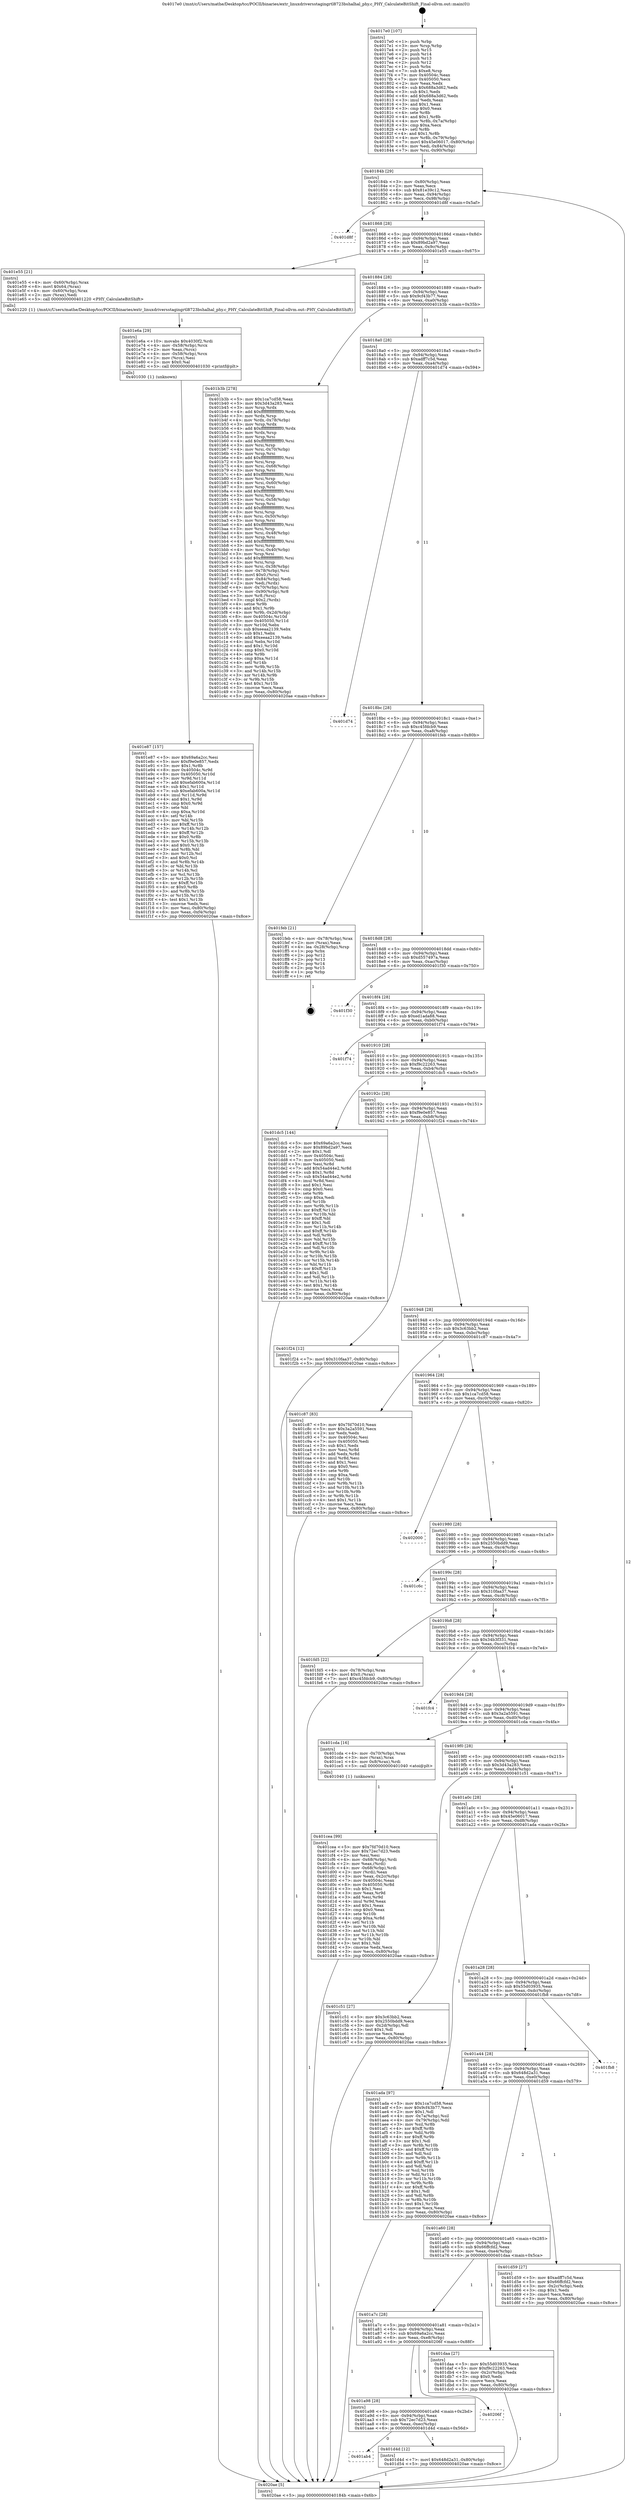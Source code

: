 digraph "0x4017e0" {
  label = "0x4017e0 (/mnt/c/Users/mathe/Desktop/tcc/POCII/binaries/extr_linuxdriversstagingrtl8723bshalhal_phy.c_PHY_CalculateBitShift_Final-ollvm.out::main(0))"
  labelloc = "t"
  node[shape=record]

  Entry [label="",width=0.3,height=0.3,shape=circle,fillcolor=black,style=filled]
  "0x40184b" [label="{
     0x40184b [29]\l
     | [instrs]\l
     &nbsp;&nbsp;0x40184b \<+3\>: mov -0x80(%rbp),%eax\l
     &nbsp;&nbsp;0x40184e \<+2\>: mov %eax,%ecx\l
     &nbsp;&nbsp;0x401850 \<+6\>: sub $0x81e39c12,%ecx\l
     &nbsp;&nbsp;0x401856 \<+6\>: mov %eax,-0x94(%rbp)\l
     &nbsp;&nbsp;0x40185c \<+6\>: mov %ecx,-0x98(%rbp)\l
     &nbsp;&nbsp;0x401862 \<+6\>: je 0000000000401d8f \<main+0x5af\>\l
  }"]
  "0x401d8f" [label="{
     0x401d8f\l
  }", style=dashed]
  "0x401868" [label="{
     0x401868 [28]\l
     | [instrs]\l
     &nbsp;&nbsp;0x401868 \<+5\>: jmp 000000000040186d \<main+0x8d\>\l
     &nbsp;&nbsp;0x40186d \<+6\>: mov -0x94(%rbp),%eax\l
     &nbsp;&nbsp;0x401873 \<+5\>: sub $0x89bd2a97,%eax\l
     &nbsp;&nbsp;0x401878 \<+6\>: mov %eax,-0x9c(%rbp)\l
     &nbsp;&nbsp;0x40187e \<+6\>: je 0000000000401e55 \<main+0x675\>\l
  }"]
  Exit [label="",width=0.3,height=0.3,shape=circle,fillcolor=black,style=filled,peripheries=2]
  "0x401e55" [label="{
     0x401e55 [21]\l
     | [instrs]\l
     &nbsp;&nbsp;0x401e55 \<+4\>: mov -0x60(%rbp),%rax\l
     &nbsp;&nbsp;0x401e59 \<+6\>: movl $0x64,(%rax)\l
     &nbsp;&nbsp;0x401e5f \<+4\>: mov -0x60(%rbp),%rax\l
     &nbsp;&nbsp;0x401e63 \<+2\>: mov (%rax),%edi\l
     &nbsp;&nbsp;0x401e65 \<+5\>: call 0000000000401220 \<PHY_CalculateBitShift\>\l
     | [calls]\l
     &nbsp;&nbsp;0x401220 \{1\} (/mnt/c/Users/mathe/Desktop/tcc/POCII/binaries/extr_linuxdriversstagingrtl8723bshalhal_phy.c_PHY_CalculateBitShift_Final-ollvm.out::PHY_CalculateBitShift)\l
  }"]
  "0x401884" [label="{
     0x401884 [28]\l
     | [instrs]\l
     &nbsp;&nbsp;0x401884 \<+5\>: jmp 0000000000401889 \<main+0xa9\>\l
     &nbsp;&nbsp;0x401889 \<+6\>: mov -0x94(%rbp),%eax\l
     &nbsp;&nbsp;0x40188f \<+5\>: sub $0x9cf43b77,%eax\l
     &nbsp;&nbsp;0x401894 \<+6\>: mov %eax,-0xa0(%rbp)\l
     &nbsp;&nbsp;0x40189a \<+6\>: je 0000000000401b3b \<main+0x35b\>\l
  }"]
  "0x401e87" [label="{
     0x401e87 [157]\l
     | [instrs]\l
     &nbsp;&nbsp;0x401e87 \<+5\>: mov $0x69a6a2cc,%esi\l
     &nbsp;&nbsp;0x401e8c \<+5\>: mov $0xf9e0e857,%edx\l
     &nbsp;&nbsp;0x401e91 \<+3\>: mov $0x1,%r8b\l
     &nbsp;&nbsp;0x401e94 \<+8\>: mov 0x40504c,%r9d\l
     &nbsp;&nbsp;0x401e9c \<+8\>: mov 0x405050,%r10d\l
     &nbsp;&nbsp;0x401ea4 \<+3\>: mov %r9d,%r11d\l
     &nbsp;&nbsp;0x401ea7 \<+7\>: add $0xefab600a,%r11d\l
     &nbsp;&nbsp;0x401eae \<+4\>: sub $0x1,%r11d\l
     &nbsp;&nbsp;0x401eb2 \<+7\>: sub $0xefab600a,%r11d\l
     &nbsp;&nbsp;0x401eb9 \<+4\>: imul %r11d,%r9d\l
     &nbsp;&nbsp;0x401ebd \<+4\>: and $0x1,%r9d\l
     &nbsp;&nbsp;0x401ec1 \<+4\>: cmp $0x0,%r9d\l
     &nbsp;&nbsp;0x401ec5 \<+3\>: sete %bl\l
     &nbsp;&nbsp;0x401ec8 \<+4\>: cmp $0xa,%r10d\l
     &nbsp;&nbsp;0x401ecc \<+4\>: setl %r14b\l
     &nbsp;&nbsp;0x401ed0 \<+3\>: mov %bl,%r15b\l
     &nbsp;&nbsp;0x401ed3 \<+4\>: xor $0xff,%r15b\l
     &nbsp;&nbsp;0x401ed7 \<+3\>: mov %r14b,%r12b\l
     &nbsp;&nbsp;0x401eda \<+4\>: xor $0xff,%r12b\l
     &nbsp;&nbsp;0x401ede \<+4\>: xor $0x0,%r8b\l
     &nbsp;&nbsp;0x401ee2 \<+3\>: mov %r15b,%r13b\l
     &nbsp;&nbsp;0x401ee5 \<+4\>: and $0x0,%r13b\l
     &nbsp;&nbsp;0x401ee9 \<+3\>: and %r8b,%bl\l
     &nbsp;&nbsp;0x401eec \<+3\>: mov %r12b,%cl\l
     &nbsp;&nbsp;0x401eef \<+3\>: and $0x0,%cl\l
     &nbsp;&nbsp;0x401ef2 \<+3\>: and %r8b,%r14b\l
     &nbsp;&nbsp;0x401ef5 \<+3\>: or %bl,%r13b\l
     &nbsp;&nbsp;0x401ef8 \<+3\>: or %r14b,%cl\l
     &nbsp;&nbsp;0x401efb \<+3\>: xor %cl,%r13b\l
     &nbsp;&nbsp;0x401efe \<+3\>: or %r12b,%r15b\l
     &nbsp;&nbsp;0x401f01 \<+4\>: xor $0xff,%r15b\l
     &nbsp;&nbsp;0x401f05 \<+4\>: or $0x0,%r8b\l
     &nbsp;&nbsp;0x401f09 \<+3\>: and %r8b,%r15b\l
     &nbsp;&nbsp;0x401f0c \<+3\>: or %r15b,%r13b\l
     &nbsp;&nbsp;0x401f0f \<+4\>: test $0x1,%r13b\l
     &nbsp;&nbsp;0x401f13 \<+3\>: cmovne %edx,%esi\l
     &nbsp;&nbsp;0x401f16 \<+3\>: mov %esi,-0x80(%rbp)\l
     &nbsp;&nbsp;0x401f19 \<+6\>: mov %eax,-0xf4(%rbp)\l
     &nbsp;&nbsp;0x401f1f \<+5\>: jmp 00000000004020ae \<main+0x8ce\>\l
  }"]
  "0x401b3b" [label="{
     0x401b3b [278]\l
     | [instrs]\l
     &nbsp;&nbsp;0x401b3b \<+5\>: mov $0x1ca7cd58,%eax\l
     &nbsp;&nbsp;0x401b40 \<+5\>: mov $0x3d43a283,%ecx\l
     &nbsp;&nbsp;0x401b45 \<+3\>: mov %rsp,%rdx\l
     &nbsp;&nbsp;0x401b48 \<+4\>: add $0xfffffffffffffff0,%rdx\l
     &nbsp;&nbsp;0x401b4c \<+3\>: mov %rdx,%rsp\l
     &nbsp;&nbsp;0x401b4f \<+4\>: mov %rdx,-0x78(%rbp)\l
     &nbsp;&nbsp;0x401b53 \<+3\>: mov %rsp,%rdx\l
     &nbsp;&nbsp;0x401b56 \<+4\>: add $0xfffffffffffffff0,%rdx\l
     &nbsp;&nbsp;0x401b5a \<+3\>: mov %rdx,%rsp\l
     &nbsp;&nbsp;0x401b5d \<+3\>: mov %rsp,%rsi\l
     &nbsp;&nbsp;0x401b60 \<+4\>: add $0xfffffffffffffff0,%rsi\l
     &nbsp;&nbsp;0x401b64 \<+3\>: mov %rsi,%rsp\l
     &nbsp;&nbsp;0x401b67 \<+4\>: mov %rsi,-0x70(%rbp)\l
     &nbsp;&nbsp;0x401b6b \<+3\>: mov %rsp,%rsi\l
     &nbsp;&nbsp;0x401b6e \<+4\>: add $0xfffffffffffffff0,%rsi\l
     &nbsp;&nbsp;0x401b72 \<+3\>: mov %rsi,%rsp\l
     &nbsp;&nbsp;0x401b75 \<+4\>: mov %rsi,-0x68(%rbp)\l
     &nbsp;&nbsp;0x401b79 \<+3\>: mov %rsp,%rsi\l
     &nbsp;&nbsp;0x401b7c \<+4\>: add $0xfffffffffffffff0,%rsi\l
     &nbsp;&nbsp;0x401b80 \<+3\>: mov %rsi,%rsp\l
     &nbsp;&nbsp;0x401b83 \<+4\>: mov %rsi,-0x60(%rbp)\l
     &nbsp;&nbsp;0x401b87 \<+3\>: mov %rsp,%rsi\l
     &nbsp;&nbsp;0x401b8a \<+4\>: add $0xfffffffffffffff0,%rsi\l
     &nbsp;&nbsp;0x401b8e \<+3\>: mov %rsi,%rsp\l
     &nbsp;&nbsp;0x401b91 \<+4\>: mov %rsi,-0x58(%rbp)\l
     &nbsp;&nbsp;0x401b95 \<+3\>: mov %rsp,%rsi\l
     &nbsp;&nbsp;0x401b98 \<+4\>: add $0xfffffffffffffff0,%rsi\l
     &nbsp;&nbsp;0x401b9c \<+3\>: mov %rsi,%rsp\l
     &nbsp;&nbsp;0x401b9f \<+4\>: mov %rsi,-0x50(%rbp)\l
     &nbsp;&nbsp;0x401ba3 \<+3\>: mov %rsp,%rsi\l
     &nbsp;&nbsp;0x401ba6 \<+4\>: add $0xfffffffffffffff0,%rsi\l
     &nbsp;&nbsp;0x401baa \<+3\>: mov %rsi,%rsp\l
     &nbsp;&nbsp;0x401bad \<+4\>: mov %rsi,-0x48(%rbp)\l
     &nbsp;&nbsp;0x401bb1 \<+3\>: mov %rsp,%rsi\l
     &nbsp;&nbsp;0x401bb4 \<+4\>: add $0xfffffffffffffff0,%rsi\l
     &nbsp;&nbsp;0x401bb8 \<+3\>: mov %rsi,%rsp\l
     &nbsp;&nbsp;0x401bbb \<+4\>: mov %rsi,-0x40(%rbp)\l
     &nbsp;&nbsp;0x401bbf \<+3\>: mov %rsp,%rsi\l
     &nbsp;&nbsp;0x401bc2 \<+4\>: add $0xfffffffffffffff0,%rsi\l
     &nbsp;&nbsp;0x401bc6 \<+3\>: mov %rsi,%rsp\l
     &nbsp;&nbsp;0x401bc9 \<+4\>: mov %rsi,-0x38(%rbp)\l
     &nbsp;&nbsp;0x401bcd \<+4\>: mov -0x78(%rbp),%rsi\l
     &nbsp;&nbsp;0x401bd1 \<+6\>: movl $0x0,(%rsi)\l
     &nbsp;&nbsp;0x401bd7 \<+6\>: mov -0x84(%rbp),%edi\l
     &nbsp;&nbsp;0x401bdd \<+2\>: mov %edi,(%rdx)\l
     &nbsp;&nbsp;0x401bdf \<+4\>: mov -0x70(%rbp),%rsi\l
     &nbsp;&nbsp;0x401be3 \<+7\>: mov -0x90(%rbp),%r8\l
     &nbsp;&nbsp;0x401bea \<+3\>: mov %r8,(%rsi)\l
     &nbsp;&nbsp;0x401bed \<+3\>: cmpl $0x2,(%rdx)\l
     &nbsp;&nbsp;0x401bf0 \<+4\>: setne %r9b\l
     &nbsp;&nbsp;0x401bf4 \<+4\>: and $0x1,%r9b\l
     &nbsp;&nbsp;0x401bf8 \<+4\>: mov %r9b,-0x2d(%rbp)\l
     &nbsp;&nbsp;0x401bfc \<+8\>: mov 0x40504c,%r10d\l
     &nbsp;&nbsp;0x401c04 \<+8\>: mov 0x405050,%r11d\l
     &nbsp;&nbsp;0x401c0c \<+3\>: mov %r10d,%ebx\l
     &nbsp;&nbsp;0x401c0f \<+6\>: sub $0xeeaa2139,%ebx\l
     &nbsp;&nbsp;0x401c15 \<+3\>: sub $0x1,%ebx\l
     &nbsp;&nbsp;0x401c18 \<+6\>: add $0xeeaa2139,%ebx\l
     &nbsp;&nbsp;0x401c1e \<+4\>: imul %ebx,%r10d\l
     &nbsp;&nbsp;0x401c22 \<+4\>: and $0x1,%r10d\l
     &nbsp;&nbsp;0x401c26 \<+4\>: cmp $0x0,%r10d\l
     &nbsp;&nbsp;0x401c2a \<+4\>: sete %r9b\l
     &nbsp;&nbsp;0x401c2e \<+4\>: cmp $0xa,%r11d\l
     &nbsp;&nbsp;0x401c32 \<+4\>: setl %r14b\l
     &nbsp;&nbsp;0x401c36 \<+3\>: mov %r9b,%r15b\l
     &nbsp;&nbsp;0x401c39 \<+3\>: and %r14b,%r15b\l
     &nbsp;&nbsp;0x401c3c \<+3\>: xor %r14b,%r9b\l
     &nbsp;&nbsp;0x401c3f \<+3\>: or %r9b,%r15b\l
     &nbsp;&nbsp;0x401c42 \<+4\>: test $0x1,%r15b\l
     &nbsp;&nbsp;0x401c46 \<+3\>: cmovne %ecx,%eax\l
     &nbsp;&nbsp;0x401c49 \<+3\>: mov %eax,-0x80(%rbp)\l
     &nbsp;&nbsp;0x401c4c \<+5\>: jmp 00000000004020ae \<main+0x8ce\>\l
  }"]
  "0x4018a0" [label="{
     0x4018a0 [28]\l
     | [instrs]\l
     &nbsp;&nbsp;0x4018a0 \<+5\>: jmp 00000000004018a5 \<main+0xc5\>\l
     &nbsp;&nbsp;0x4018a5 \<+6\>: mov -0x94(%rbp),%eax\l
     &nbsp;&nbsp;0x4018ab \<+5\>: sub $0xadff7c5d,%eax\l
     &nbsp;&nbsp;0x4018b0 \<+6\>: mov %eax,-0xa4(%rbp)\l
     &nbsp;&nbsp;0x4018b6 \<+6\>: je 0000000000401d74 \<main+0x594\>\l
  }"]
  "0x401e6a" [label="{
     0x401e6a [29]\l
     | [instrs]\l
     &nbsp;&nbsp;0x401e6a \<+10\>: movabs $0x4030f2,%rdi\l
     &nbsp;&nbsp;0x401e74 \<+4\>: mov -0x58(%rbp),%rcx\l
     &nbsp;&nbsp;0x401e78 \<+2\>: mov %eax,(%rcx)\l
     &nbsp;&nbsp;0x401e7a \<+4\>: mov -0x58(%rbp),%rcx\l
     &nbsp;&nbsp;0x401e7e \<+2\>: mov (%rcx),%esi\l
     &nbsp;&nbsp;0x401e80 \<+2\>: mov $0x0,%al\l
     &nbsp;&nbsp;0x401e82 \<+5\>: call 0000000000401030 \<printf@plt\>\l
     | [calls]\l
     &nbsp;&nbsp;0x401030 \{1\} (unknown)\l
  }"]
  "0x401d74" [label="{
     0x401d74\l
  }", style=dashed]
  "0x4018bc" [label="{
     0x4018bc [28]\l
     | [instrs]\l
     &nbsp;&nbsp;0x4018bc \<+5\>: jmp 00000000004018c1 \<main+0xe1\>\l
     &nbsp;&nbsp;0x4018c1 \<+6\>: mov -0x94(%rbp),%eax\l
     &nbsp;&nbsp;0x4018c7 \<+5\>: sub $0xc45fdcb9,%eax\l
     &nbsp;&nbsp;0x4018cc \<+6\>: mov %eax,-0xa8(%rbp)\l
     &nbsp;&nbsp;0x4018d2 \<+6\>: je 0000000000401feb \<main+0x80b\>\l
  }"]
  "0x401ab4" [label="{
     0x401ab4\l
  }", style=dashed]
  "0x401feb" [label="{
     0x401feb [21]\l
     | [instrs]\l
     &nbsp;&nbsp;0x401feb \<+4\>: mov -0x78(%rbp),%rax\l
     &nbsp;&nbsp;0x401fef \<+2\>: mov (%rax),%eax\l
     &nbsp;&nbsp;0x401ff1 \<+4\>: lea -0x28(%rbp),%rsp\l
     &nbsp;&nbsp;0x401ff5 \<+1\>: pop %rbx\l
     &nbsp;&nbsp;0x401ff6 \<+2\>: pop %r12\l
     &nbsp;&nbsp;0x401ff8 \<+2\>: pop %r13\l
     &nbsp;&nbsp;0x401ffa \<+2\>: pop %r14\l
     &nbsp;&nbsp;0x401ffc \<+2\>: pop %r15\l
     &nbsp;&nbsp;0x401ffe \<+1\>: pop %rbp\l
     &nbsp;&nbsp;0x401fff \<+1\>: ret\l
  }"]
  "0x4018d8" [label="{
     0x4018d8 [28]\l
     | [instrs]\l
     &nbsp;&nbsp;0x4018d8 \<+5\>: jmp 00000000004018dd \<main+0xfd\>\l
     &nbsp;&nbsp;0x4018dd \<+6\>: mov -0x94(%rbp),%eax\l
     &nbsp;&nbsp;0x4018e3 \<+5\>: sub $0xd557497a,%eax\l
     &nbsp;&nbsp;0x4018e8 \<+6\>: mov %eax,-0xac(%rbp)\l
     &nbsp;&nbsp;0x4018ee \<+6\>: je 0000000000401f30 \<main+0x750\>\l
  }"]
  "0x401d4d" [label="{
     0x401d4d [12]\l
     | [instrs]\l
     &nbsp;&nbsp;0x401d4d \<+7\>: movl $0x648d2a31,-0x80(%rbp)\l
     &nbsp;&nbsp;0x401d54 \<+5\>: jmp 00000000004020ae \<main+0x8ce\>\l
  }"]
  "0x401f30" [label="{
     0x401f30\l
  }", style=dashed]
  "0x4018f4" [label="{
     0x4018f4 [28]\l
     | [instrs]\l
     &nbsp;&nbsp;0x4018f4 \<+5\>: jmp 00000000004018f9 \<main+0x119\>\l
     &nbsp;&nbsp;0x4018f9 \<+6\>: mov -0x94(%rbp),%eax\l
     &nbsp;&nbsp;0x4018ff \<+5\>: sub $0xed1ada88,%eax\l
     &nbsp;&nbsp;0x401904 \<+6\>: mov %eax,-0xb0(%rbp)\l
     &nbsp;&nbsp;0x40190a \<+6\>: je 0000000000401f74 \<main+0x794\>\l
  }"]
  "0x401a98" [label="{
     0x401a98 [28]\l
     | [instrs]\l
     &nbsp;&nbsp;0x401a98 \<+5\>: jmp 0000000000401a9d \<main+0x2bd\>\l
     &nbsp;&nbsp;0x401a9d \<+6\>: mov -0x94(%rbp),%eax\l
     &nbsp;&nbsp;0x401aa3 \<+5\>: sub $0x72ec7d23,%eax\l
     &nbsp;&nbsp;0x401aa8 \<+6\>: mov %eax,-0xec(%rbp)\l
     &nbsp;&nbsp;0x401aae \<+6\>: je 0000000000401d4d \<main+0x56d\>\l
  }"]
  "0x401f74" [label="{
     0x401f74\l
  }", style=dashed]
  "0x401910" [label="{
     0x401910 [28]\l
     | [instrs]\l
     &nbsp;&nbsp;0x401910 \<+5\>: jmp 0000000000401915 \<main+0x135\>\l
     &nbsp;&nbsp;0x401915 \<+6\>: mov -0x94(%rbp),%eax\l
     &nbsp;&nbsp;0x40191b \<+5\>: sub $0xf9c22263,%eax\l
     &nbsp;&nbsp;0x401920 \<+6\>: mov %eax,-0xb4(%rbp)\l
     &nbsp;&nbsp;0x401926 \<+6\>: je 0000000000401dc5 \<main+0x5e5\>\l
  }"]
  "0x40206f" [label="{
     0x40206f\l
  }", style=dashed]
  "0x401dc5" [label="{
     0x401dc5 [144]\l
     | [instrs]\l
     &nbsp;&nbsp;0x401dc5 \<+5\>: mov $0x69a6a2cc,%eax\l
     &nbsp;&nbsp;0x401dca \<+5\>: mov $0x89bd2a97,%ecx\l
     &nbsp;&nbsp;0x401dcf \<+2\>: mov $0x1,%dl\l
     &nbsp;&nbsp;0x401dd1 \<+7\>: mov 0x40504c,%esi\l
     &nbsp;&nbsp;0x401dd8 \<+7\>: mov 0x405050,%edi\l
     &nbsp;&nbsp;0x401ddf \<+3\>: mov %esi,%r8d\l
     &nbsp;&nbsp;0x401de2 \<+7\>: add $0x54ad44e2,%r8d\l
     &nbsp;&nbsp;0x401de9 \<+4\>: sub $0x1,%r8d\l
     &nbsp;&nbsp;0x401ded \<+7\>: sub $0x54ad44e2,%r8d\l
     &nbsp;&nbsp;0x401df4 \<+4\>: imul %r8d,%esi\l
     &nbsp;&nbsp;0x401df8 \<+3\>: and $0x1,%esi\l
     &nbsp;&nbsp;0x401dfb \<+3\>: cmp $0x0,%esi\l
     &nbsp;&nbsp;0x401dfe \<+4\>: sete %r9b\l
     &nbsp;&nbsp;0x401e02 \<+3\>: cmp $0xa,%edi\l
     &nbsp;&nbsp;0x401e05 \<+4\>: setl %r10b\l
     &nbsp;&nbsp;0x401e09 \<+3\>: mov %r9b,%r11b\l
     &nbsp;&nbsp;0x401e0c \<+4\>: xor $0xff,%r11b\l
     &nbsp;&nbsp;0x401e10 \<+3\>: mov %r10b,%bl\l
     &nbsp;&nbsp;0x401e13 \<+3\>: xor $0xff,%bl\l
     &nbsp;&nbsp;0x401e16 \<+3\>: xor $0x1,%dl\l
     &nbsp;&nbsp;0x401e19 \<+3\>: mov %r11b,%r14b\l
     &nbsp;&nbsp;0x401e1c \<+4\>: and $0xff,%r14b\l
     &nbsp;&nbsp;0x401e20 \<+3\>: and %dl,%r9b\l
     &nbsp;&nbsp;0x401e23 \<+3\>: mov %bl,%r15b\l
     &nbsp;&nbsp;0x401e26 \<+4\>: and $0xff,%r15b\l
     &nbsp;&nbsp;0x401e2a \<+3\>: and %dl,%r10b\l
     &nbsp;&nbsp;0x401e2d \<+3\>: or %r9b,%r14b\l
     &nbsp;&nbsp;0x401e30 \<+3\>: or %r10b,%r15b\l
     &nbsp;&nbsp;0x401e33 \<+3\>: xor %r15b,%r14b\l
     &nbsp;&nbsp;0x401e36 \<+3\>: or %bl,%r11b\l
     &nbsp;&nbsp;0x401e39 \<+4\>: xor $0xff,%r11b\l
     &nbsp;&nbsp;0x401e3d \<+3\>: or $0x1,%dl\l
     &nbsp;&nbsp;0x401e40 \<+3\>: and %dl,%r11b\l
     &nbsp;&nbsp;0x401e43 \<+3\>: or %r11b,%r14b\l
     &nbsp;&nbsp;0x401e46 \<+4\>: test $0x1,%r14b\l
     &nbsp;&nbsp;0x401e4a \<+3\>: cmovne %ecx,%eax\l
     &nbsp;&nbsp;0x401e4d \<+3\>: mov %eax,-0x80(%rbp)\l
     &nbsp;&nbsp;0x401e50 \<+5\>: jmp 00000000004020ae \<main+0x8ce\>\l
  }"]
  "0x40192c" [label="{
     0x40192c [28]\l
     | [instrs]\l
     &nbsp;&nbsp;0x40192c \<+5\>: jmp 0000000000401931 \<main+0x151\>\l
     &nbsp;&nbsp;0x401931 \<+6\>: mov -0x94(%rbp),%eax\l
     &nbsp;&nbsp;0x401937 \<+5\>: sub $0xf9e0e857,%eax\l
     &nbsp;&nbsp;0x40193c \<+6\>: mov %eax,-0xb8(%rbp)\l
     &nbsp;&nbsp;0x401942 \<+6\>: je 0000000000401f24 \<main+0x744\>\l
  }"]
  "0x401a7c" [label="{
     0x401a7c [28]\l
     | [instrs]\l
     &nbsp;&nbsp;0x401a7c \<+5\>: jmp 0000000000401a81 \<main+0x2a1\>\l
     &nbsp;&nbsp;0x401a81 \<+6\>: mov -0x94(%rbp),%eax\l
     &nbsp;&nbsp;0x401a87 \<+5\>: sub $0x69a6a2cc,%eax\l
     &nbsp;&nbsp;0x401a8c \<+6\>: mov %eax,-0xe8(%rbp)\l
     &nbsp;&nbsp;0x401a92 \<+6\>: je 000000000040206f \<main+0x88f\>\l
  }"]
  "0x401f24" [label="{
     0x401f24 [12]\l
     | [instrs]\l
     &nbsp;&nbsp;0x401f24 \<+7\>: movl $0x310faa37,-0x80(%rbp)\l
     &nbsp;&nbsp;0x401f2b \<+5\>: jmp 00000000004020ae \<main+0x8ce\>\l
  }"]
  "0x401948" [label="{
     0x401948 [28]\l
     | [instrs]\l
     &nbsp;&nbsp;0x401948 \<+5\>: jmp 000000000040194d \<main+0x16d\>\l
     &nbsp;&nbsp;0x40194d \<+6\>: mov -0x94(%rbp),%eax\l
     &nbsp;&nbsp;0x401953 \<+5\>: sub $0x3c63bb2,%eax\l
     &nbsp;&nbsp;0x401958 \<+6\>: mov %eax,-0xbc(%rbp)\l
     &nbsp;&nbsp;0x40195e \<+6\>: je 0000000000401c87 \<main+0x4a7\>\l
  }"]
  "0x401daa" [label="{
     0x401daa [27]\l
     | [instrs]\l
     &nbsp;&nbsp;0x401daa \<+5\>: mov $0x55d03935,%eax\l
     &nbsp;&nbsp;0x401daf \<+5\>: mov $0xf9c22263,%ecx\l
     &nbsp;&nbsp;0x401db4 \<+3\>: mov -0x2c(%rbp),%edx\l
     &nbsp;&nbsp;0x401db7 \<+3\>: cmp $0x0,%edx\l
     &nbsp;&nbsp;0x401dba \<+3\>: cmove %ecx,%eax\l
     &nbsp;&nbsp;0x401dbd \<+3\>: mov %eax,-0x80(%rbp)\l
     &nbsp;&nbsp;0x401dc0 \<+5\>: jmp 00000000004020ae \<main+0x8ce\>\l
  }"]
  "0x401c87" [label="{
     0x401c87 [83]\l
     | [instrs]\l
     &nbsp;&nbsp;0x401c87 \<+5\>: mov $0x7fd70d10,%eax\l
     &nbsp;&nbsp;0x401c8c \<+5\>: mov $0x3a2a5591,%ecx\l
     &nbsp;&nbsp;0x401c91 \<+2\>: xor %edx,%edx\l
     &nbsp;&nbsp;0x401c93 \<+7\>: mov 0x40504c,%esi\l
     &nbsp;&nbsp;0x401c9a \<+7\>: mov 0x405050,%edi\l
     &nbsp;&nbsp;0x401ca1 \<+3\>: sub $0x1,%edx\l
     &nbsp;&nbsp;0x401ca4 \<+3\>: mov %esi,%r8d\l
     &nbsp;&nbsp;0x401ca7 \<+3\>: add %edx,%r8d\l
     &nbsp;&nbsp;0x401caa \<+4\>: imul %r8d,%esi\l
     &nbsp;&nbsp;0x401cae \<+3\>: and $0x1,%esi\l
     &nbsp;&nbsp;0x401cb1 \<+3\>: cmp $0x0,%esi\l
     &nbsp;&nbsp;0x401cb4 \<+4\>: sete %r9b\l
     &nbsp;&nbsp;0x401cb8 \<+3\>: cmp $0xa,%edi\l
     &nbsp;&nbsp;0x401cbb \<+4\>: setl %r10b\l
     &nbsp;&nbsp;0x401cbf \<+3\>: mov %r9b,%r11b\l
     &nbsp;&nbsp;0x401cc2 \<+3\>: and %r10b,%r11b\l
     &nbsp;&nbsp;0x401cc5 \<+3\>: xor %r10b,%r9b\l
     &nbsp;&nbsp;0x401cc8 \<+3\>: or %r9b,%r11b\l
     &nbsp;&nbsp;0x401ccb \<+4\>: test $0x1,%r11b\l
     &nbsp;&nbsp;0x401ccf \<+3\>: cmovne %ecx,%eax\l
     &nbsp;&nbsp;0x401cd2 \<+3\>: mov %eax,-0x80(%rbp)\l
     &nbsp;&nbsp;0x401cd5 \<+5\>: jmp 00000000004020ae \<main+0x8ce\>\l
  }"]
  "0x401964" [label="{
     0x401964 [28]\l
     | [instrs]\l
     &nbsp;&nbsp;0x401964 \<+5\>: jmp 0000000000401969 \<main+0x189\>\l
     &nbsp;&nbsp;0x401969 \<+6\>: mov -0x94(%rbp),%eax\l
     &nbsp;&nbsp;0x40196f \<+5\>: sub $0x1ca7cd58,%eax\l
     &nbsp;&nbsp;0x401974 \<+6\>: mov %eax,-0xc0(%rbp)\l
     &nbsp;&nbsp;0x40197a \<+6\>: je 0000000000402000 \<main+0x820\>\l
  }"]
  "0x401a60" [label="{
     0x401a60 [28]\l
     | [instrs]\l
     &nbsp;&nbsp;0x401a60 \<+5\>: jmp 0000000000401a65 \<main+0x285\>\l
     &nbsp;&nbsp;0x401a65 \<+6\>: mov -0x94(%rbp),%eax\l
     &nbsp;&nbsp;0x401a6b \<+5\>: sub $0x66ffcfd2,%eax\l
     &nbsp;&nbsp;0x401a70 \<+6\>: mov %eax,-0xe4(%rbp)\l
     &nbsp;&nbsp;0x401a76 \<+6\>: je 0000000000401daa \<main+0x5ca\>\l
  }"]
  "0x402000" [label="{
     0x402000\l
  }", style=dashed]
  "0x401980" [label="{
     0x401980 [28]\l
     | [instrs]\l
     &nbsp;&nbsp;0x401980 \<+5\>: jmp 0000000000401985 \<main+0x1a5\>\l
     &nbsp;&nbsp;0x401985 \<+6\>: mov -0x94(%rbp),%eax\l
     &nbsp;&nbsp;0x40198b \<+5\>: sub $0x2550bdd9,%eax\l
     &nbsp;&nbsp;0x401990 \<+6\>: mov %eax,-0xc4(%rbp)\l
     &nbsp;&nbsp;0x401996 \<+6\>: je 0000000000401c6c \<main+0x48c\>\l
  }"]
  "0x401d59" [label="{
     0x401d59 [27]\l
     | [instrs]\l
     &nbsp;&nbsp;0x401d59 \<+5\>: mov $0xadff7c5d,%eax\l
     &nbsp;&nbsp;0x401d5e \<+5\>: mov $0x66ffcfd2,%ecx\l
     &nbsp;&nbsp;0x401d63 \<+3\>: mov -0x2c(%rbp),%edx\l
     &nbsp;&nbsp;0x401d66 \<+3\>: cmp $0x1,%edx\l
     &nbsp;&nbsp;0x401d69 \<+3\>: cmovl %ecx,%eax\l
     &nbsp;&nbsp;0x401d6c \<+3\>: mov %eax,-0x80(%rbp)\l
     &nbsp;&nbsp;0x401d6f \<+5\>: jmp 00000000004020ae \<main+0x8ce\>\l
  }"]
  "0x401c6c" [label="{
     0x401c6c\l
  }", style=dashed]
  "0x40199c" [label="{
     0x40199c [28]\l
     | [instrs]\l
     &nbsp;&nbsp;0x40199c \<+5\>: jmp 00000000004019a1 \<main+0x1c1\>\l
     &nbsp;&nbsp;0x4019a1 \<+6\>: mov -0x94(%rbp),%eax\l
     &nbsp;&nbsp;0x4019a7 \<+5\>: sub $0x310faa37,%eax\l
     &nbsp;&nbsp;0x4019ac \<+6\>: mov %eax,-0xc8(%rbp)\l
     &nbsp;&nbsp;0x4019b2 \<+6\>: je 0000000000401fd5 \<main+0x7f5\>\l
  }"]
  "0x401a44" [label="{
     0x401a44 [28]\l
     | [instrs]\l
     &nbsp;&nbsp;0x401a44 \<+5\>: jmp 0000000000401a49 \<main+0x269\>\l
     &nbsp;&nbsp;0x401a49 \<+6\>: mov -0x94(%rbp),%eax\l
     &nbsp;&nbsp;0x401a4f \<+5\>: sub $0x648d2a31,%eax\l
     &nbsp;&nbsp;0x401a54 \<+6\>: mov %eax,-0xe0(%rbp)\l
     &nbsp;&nbsp;0x401a5a \<+6\>: je 0000000000401d59 \<main+0x579\>\l
  }"]
  "0x401fd5" [label="{
     0x401fd5 [22]\l
     | [instrs]\l
     &nbsp;&nbsp;0x401fd5 \<+4\>: mov -0x78(%rbp),%rax\l
     &nbsp;&nbsp;0x401fd9 \<+6\>: movl $0x0,(%rax)\l
     &nbsp;&nbsp;0x401fdf \<+7\>: movl $0xc45fdcb9,-0x80(%rbp)\l
     &nbsp;&nbsp;0x401fe6 \<+5\>: jmp 00000000004020ae \<main+0x8ce\>\l
  }"]
  "0x4019b8" [label="{
     0x4019b8 [28]\l
     | [instrs]\l
     &nbsp;&nbsp;0x4019b8 \<+5\>: jmp 00000000004019bd \<main+0x1dd\>\l
     &nbsp;&nbsp;0x4019bd \<+6\>: mov -0x94(%rbp),%eax\l
     &nbsp;&nbsp;0x4019c3 \<+5\>: sub $0x34b3f331,%eax\l
     &nbsp;&nbsp;0x4019c8 \<+6\>: mov %eax,-0xcc(%rbp)\l
     &nbsp;&nbsp;0x4019ce \<+6\>: je 0000000000401fc4 \<main+0x7e4\>\l
  }"]
  "0x401fb8" [label="{
     0x401fb8\l
  }", style=dashed]
  "0x401fc4" [label="{
     0x401fc4\l
  }", style=dashed]
  "0x4019d4" [label="{
     0x4019d4 [28]\l
     | [instrs]\l
     &nbsp;&nbsp;0x4019d4 \<+5\>: jmp 00000000004019d9 \<main+0x1f9\>\l
     &nbsp;&nbsp;0x4019d9 \<+6\>: mov -0x94(%rbp),%eax\l
     &nbsp;&nbsp;0x4019df \<+5\>: sub $0x3a2a5591,%eax\l
     &nbsp;&nbsp;0x4019e4 \<+6\>: mov %eax,-0xd0(%rbp)\l
     &nbsp;&nbsp;0x4019ea \<+6\>: je 0000000000401cda \<main+0x4fa\>\l
  }"]
  "0x401cea" [label="{
     0x401cea [99]\l
     | [instrs]\l
     &nbsp;&nbsp;0x401cea \<+5\>: mov $0x7fd70d10,%ecx\l
     &nbsp;&nbsp;0x401cef \<+5\>: mov $0x72ec7d23,%edx\l
     &nbsp;&nbsp;0x401cf4 \<+2\>: xor %esi,%esi\l
     &nbsp;&nbsp;0x401cf6 \<+4\>: mov -0x68(%rbp),%rdi\l
     &nbsp;&nbsp;0x401cfa \<+2\>: mov %eax,(%rdi)\l
     &nbsp;&nbsp;0x401cfc \<+4\>: mov -0x68(%rbp),%rdi\l
     &nbsp;&nbsp;0x401d00 \<+2\>: mov (%rdi),%eax\l
     &nbsp;&nbsp;0x401d02 \<+3\>: mov %eax,-0x2c(%rbp)\l
     &nbsp;&nbsp;0x401d05 \<+7\>: mov 0x40504c,%eax\l
     &nbsp;&nbsp;0x401d0c \<+8\>: mov 0x405050,%r8d\l
     &nbsp;&nbsp;0x401d14 \<+3\>: sub $0x1,%esi\l
     &nbsp;&nbsp;0x401d17 \<+3\>: mov %eax,%r9d\l
     &nbsp;&nbsp;0x401d1a \<+3\>: add %esi,%r9d\l
     &nbsp;&nbsp;0x401d1d \<+4\>: imul %r9d,%eax\l
     &nbsp;&nbsp;0x401d21 \<+3\>: and $0x1,%eax\l
     &nbsp;&nbsp;0x401d24 \<+3\>: cmp $0x0,%eax\l
     &nbsp;&nbsp;0x401d27 \<+4\>: sete %r10b\l
     &nbsp;&nbsp;0x401d2b \<+4\>: cmp $0xa,%r8d\l
     &nbsp;&nbsp;0x401d2f \<+4\>: setl %r11b\l
     &nbsp;&nbsp;0x401d33 \<+3\>: mov %r10b,%bl\l
     &nbsp;&nbsp;0x401d36 \<+3\>: and %r11b,%bl\l
     &nbsp;&nbsp;0x401d39 \<+3\>: xor %r11b,%r10b\l
     &nbsp;&nbsp;0x401d3c \<+3\>: or %r10b,%bl\l
     &nbsp;&nbsp;0x401d3f \<+3\>: test $0x1,%bl\l
     &nbsp;&nbsp;0x401d42 \<+3\>: cmovne %edx,%ecx\l
     &nbsp;&nbsp;0x401d45 \<+3\>: mov %ecx,-0x80(%rbp)\l
     &nbsp;&nbsp;0x401d48 \<+5\>: jmp 00000000004020ae \<main+0x8ce\>\l
  }"]
  "0x401cda" [label="{
     0x401cda [16]\l
     | [instrs]\l
     &nbsp;&nbsp;0x401cda \<+4\>: mov -0x70(%rbp),%rax\l
     &nbsp;&nbsp;0x401cde \<+3\>: mov (%rax),%rax\l
     &nbsp;&nbsp;0x401ce1 \<+4\>: mov 0x8(%rax),%rdi\l
     &nbsp;&nbsp;0x401ce5 \<+5\>: call 0000000000401040 \<atoi@plt\>\l
     | [calls]\l
     &nbsp;&nbsp;0x401040 \{1\} (unknown)\l
  }"]
  "0x4019f0" [label="{
     0x4019f0 [28]\l
     | [instrs]\l
     &nbsp;&nbsp;0x4019f0 \<+5\>: jmp 00000000004019f5 \<main+0x215\>\l
     &nbsp;&nbsp;0x4019f5 \<+6\>: mov -0x94(%rbp),%eax\l
     &nbsp;&nbsp;0x4019fb \<+5\>: sub $0x3d43a283,%eax\l
     &nbsp;&nbsp;0x401a00 \<+6\>: mov %eax,-0xd4(%rbp)\l
     &nbsp;&nbsp;0x401a06 \<+6\>: je 0000000000401c51 \<main+0x471\>\l
  }"]
  "0x4017e0" [label="{
     0x4017e0 [107]\l
     | [instrs]\l
     &nbsp;&nbsp;0x4017e0 \<+1\>: push %rbp\l
     &nbsp;&nbsp;0x4017e1 \<+3\>: mov %rsp,%rbp\l
     &nbsp;&nbsp;0x4017e4 \<+2\>: push %r15\l
     &nbsp;&nbsp;0x4017e6 \<+2\>: push %r14\l
     &nbsp;&nbsp;0x4017e8 \<+2\>: push %r13\l
     &nbsp;&nbsp;0x4017ea \<+2\>: push %r12\l
     &nbsp;&nbsp;0x4017ec \<+1\>: push %rbx\l
     &nbsp;&nbsp;0x4017ed \<+7\>: sub $0xe8,%rsp\l
     &nbsp;&nbsp;0x4017f4 \<+7\>: mov 0x40504c,%eax\l
     &nbsp;&nbsp;0x4017fb \<+7\>: mov 0x405050,%ecx\l
     &nbsp;&nbsp;0x401802 \<+2\>: mov %eax,%edx\l
     &nbsp;&nbsp;0x401804 \<+6\>: sub $0x688a3d62,%edx\l
     &nbsp;&nbsp;0x40180a \<+3\>: sub $0x1,%edx\l
     &nbsp;&nbsp;0x40180d \<+6\>: add $0x688a3d62,%edx\l
     &nbsp;&nbsp;0x401813 \<+3\>: imul %edx,%eax\l
     &nbsp;&nbsp;0x401816 \<+3\>: and $0x1,%eax\l
     &nbsp;&nbsp;0x401819 \<+3\>: cmp $0x0,%eax\l
     &nbsp;&nbsp;0x40181c \<+4\>: sete %r8b\l
     &nbsp;&nbsp;0x401820 \<+4\>: and $0x1,%r8b\l
     &nbsp;&nbsp;0x401824 \<+4\>: mov %r8b,-0x7a(%rbp)\l
     &nbsp;&nbsp;0x401828 \<+3\>: cmp $0xa,%ecx\l
     &nbsp;&nbsp;0x40182b \<+4\>: setl %r8b\l
     &nbsp;&nbsp;0x40182f \<+4\>: and $0x1,%r8b\l
     &nbsp;&nbsp;0x401833 \<+4\>: mov %r8b,-0x79(%rbp)\l
     &nbsp;&nbsp;0x401837 \<+7\>: movl $0x45e06017,-0x80(%rbp)\l
     &nbsp;&nbsp;0x40183e \<+6\>: mov %edi,-0x84(%rbp)\l
     &nbsp;&nbsp;0x401844 \<+7\>: mov %rsi,-0x90(%rbp)\l
  }"]
  "0x401c51" [label="{
     0x401c51 [27]\l
     | [instrs]\l
     &nbsp;&nbsp;0x401c51 \<+5\>: mov $0x3c63bb2,%eax\l
     &nbsp;&nbsp;0x401c56 \<+5\>: mov $0x2550bdd9,%ecx\l
     &nbsp;&nbsp;0x401c5b \<+3\>: mov -0x2d(%rbp),%dl\l
     &nbsp;&nbsp;0x401c5e \<+3\>: test $0x1,%dl\l
     &nbsp;&nbsp;0x401c61 \<+3\>: cmovne %ecx,%eax\l
     &nbsp;&nbsp;0x401c64 \<+3\>: mov %eax,-0x80(%rbp)\l
     &nbsp;&nbsp;0x401c67 \<+5\>: jmp 00000000004020ae \<main+0x8ce\>\l
  }"]
  "0x401a0c" [label="{
     0x401a0c [28]\l
     | [instrs]\l
     &nbsp;&nbsp;0x401a0c \<+5\>: jmp 0000000000401a11 \<main+0x231\>\l
     &nbsp;&nbsp;0x401a11 \<+6\>: mov -0x94(%rbp),%eax\l
     &nbsp;&nbsp;0x401a17 \<+5\>: sub $0x45e06017,%eax\l
     &nbsp;&nbsp;0x401a1c \<+6\>: mov %eax,-0xd8(%rbp)\l
     &nbsp;&nbsp;0x401a22 \<+6\>: je 0000000000401ada \<main+0x2fa\>\l
  }"]
  "0x4020ae" [label="{
     0x4020ae [5]\l
     | [instrs]\l
     &nbsp;&nbsp;0x4020ae \<+5\>: jmp 000000000040184b \<main+0x6b\>\l
  }"]
  "0x401ada" [label="{
     0x401ada [97]\l
     | [instrs]\l
     &nbsp;&nbsp;0x401ada \<+5\>: mov $0x1ca7cd58,%eax\l
     &nbsp;&nbsp;0x401adf \<+5\>: mov $0x9cf43b77,%ecx\l
     &nbsp;&nbsp;0x401ae4 \<+2\>: mov $0x1,%dl\l
     &nbsp;&nbsp;0x401ae6 \<+4\>: mov -0x7a(%rbp),%sil\l
     &nbsp;&nbsp;0x401aea \<+4\>: mov -0x79(%rbp),%dil\l
     &nbsp;&nbsp;0x401aee \<+3\>: mov %sil,%r8b\l
     &nbsp;&nbsp;0x401af1 \<+4\>: xor $0xff,%r8b\l
     &nbsp;&nbsp;0x401af5 \<+3\>: mov %dil,%r9b\l
     &nbsp;&nbsp;0x401af8 \<+4\>: xor $0xff,%r9b\l
     &nbsp;&nbsp;0x401afc \<+3\>: xor $0x1,%dl\l
     &nbsp;&nbsp;0x401aff \<+3\>: mov %r8b,%r10b\l
     &nbsp;&nbsp;0x401b02 \<+4\>: and $0xff,%r10b\l
     &nbsp;&nbsp;0x401b06 \<+3\>: and %dl,%sil\l
     &nbsp;&nbsp;0x401b09 \<+3\>: mov %r9b,%r11b\l
     &nbsp;&nbsp;0x401b0c \<+4\>: and $0xff,%r11b\l
     &nbsp;&nbsp;0x401b10 \<+3\>: and %dl,%dil\l
     &nbsp;&nbsp;0x401b13 \<+3\>: or %sil,%r10b\l
     &nbsp;&nbsp;0x401b16 \<+3\>: or %dil,%r11b\l
     &nbsp;&nbsp;0x401b19 \<+3\>: xor %r11b,%r10b\l
     &nbsp;&nbsp;0x401b1c \<+3\>: or %r9b,%r8b\l
     &nbsp;&nbsp;0x401b1f \<+4\>: xor $0xff,%r8b\l
     &nbsp;&nbsp;0x401b23 \<+3\>: or $0x1,%dl\l
     &nbsp;&nbsp;0x401b26 \<+3\>: and %dl,%r8b\l
     &nbsp;&nbsp;0x401b29 \<+3\>: or %r8b,%r10b\l
     &nbsp;&nbsp;0x401b2c \<+4\>: test $0x1,%r10b\l
     &nbsp;&nbsp;0x401b30 \<+3\>: cmovne %ecx,%eax\l
     &nbsp;&nbsp;0x401b33 \<+3\>: mov %eax,-0x80(%rbp)\l
     &nbsp;&nbsp;0x401b36 \<+5\>: jmp 00000000004020ae \<main+0x8ce\>\l
  }"]
  "0x401a28" [label="{
     0x401a28 [28]\l
     | [instrs]\l
     &nbsp;&nbsp;0x401a28 \<+5\>: jmp 0000000000401a2d \<main+0x24d\>\l
     &nbsp;&nbsp;0x401a2d \<+6\>: mov -0x94(%rbp),%eax\l
     &nbsp;&nbsp;0x401a33 \<+5\>: sub $0x55d03935,%eax\l
     &nbsp;&nbsp;0x401a38 \<+6\>: mov %eax,-0xdc(%rbp)\l
     &nbsp;&nbsp;0x401a3e \<+6\>: je 0000000000401fb8 \<main+0x7d8\>\l
  }"]
  Entry -> "0x4017e0" [label=" 1"]
  "0x40184b" -> "0x401d8f" [label=" 0"]
  "0x40184b" -> "0x401868" [label=" 13"]
  "0x401feb" -> Exit [label=" 1"]
  "0x401868" -> "0x401e55" [label=" 1"]
  "0x401868" -> "0x401884" [label=" 12"]
  "0x401fd5" -> "0x4020ae" [label=" 1"]
  "0x401884" -> "0x401b3b" [label=" 1"]
  "0x401884" -> "0x4018a0" [label=" 11"]
  "0x401f24" -> "0x4020ae" [label=" 1"]
  "0x4018a0" -> "0x401d74" [label=" 0"]
  "0x4018a0" -> "0x4018bc" [label=" 11"]
  "0x401e87" -> "0x4020ae" [label=" 1"]
  "0x4018bc" -> "0x401feb" [label=" 1"]
  "0x4018bc" -> "0x4018d8" [label=" 10"]
  "0x401e6a" -> "0x401e87" [label=" 1"]
  "0x4018d8" -> "0x401f30" [label=" 0"]
  "0x4018d8" -> "0x4018f4" [label=" 10"]
  "0x401e55" -> "0x401e6a" [label=" 1"]
  "0x4018f4" -> "0x401f74" [label=" 0"]
  "0x4018f4" -> "0x401910" [label=" 10"]
  "0x401daa" -> "0x4020ae" [label=" 1"]
  "0x401910" -> "0x401dc5" [label=" 1"]
  "0x401910" -> "0x40192c" [label=" 9"]
  "0x401d59" -> "0x4020ae" [label=" 1"]
  "0x40192c" -> "0x401f24" [label=" 1"]
  "0x40192c" -> "0x401948" [label=" 8"]
  "0x401a98" -> "0x401ab4" [label=" 0"]
  "0x401948" -> "0x401c87" [label=" 1"]
  "0x401948" -> "0x401964" [label=" 7"]
  "0x401a98" -> "0x401d4d" [label=" 1"]
  "0x401964" -> "0x402000" [label=" 0"]
  "0x401964" -> "0x401980" [label=" 7"]
  "0x401a7c" -> "0x401a98" [label=" 1"]
  "0x401980" -> "0x401c6c" [label=" 0"]
  "0x401980" -> "0x40199c" [label=" 7"]
  "0x401a7c" -> "0x40206f" [label=" 0"]
  "0x40199c" -> "0x401fd5" [label=" 1"]
  "0x40199c" -> "0x4019b8" [label=" 6"]
  "0x401a60" -> "0x401a7c" [label=" 1"]
  "0x4019b8" -> "0x401fc4" [label=" 0"]
  "0x4019b8" -> "0x4019d4" [label=" 6"]
  "0x401a60" -> "0x401daa" [label=" 1"]
  "0x4019d4" -> "0x401cda" [label=" 1"]
  "0x4019d4" -> "0x4019f0" [label=" 5"]
  "0x401a44" -> "0x401a60" [label=" 2"]
  "0x4019f0" -> "0x401c51" [label=" 1"]
  "0x4019f0" -> "0x401a0c" [label=" 4"]
  "0x401d4d" -> "0x4020ae" [label=" 1"]
  "0x401a0c" -> "0x401ada" [label=" 1"]
  "0x401a0c" -> "0x401a28" [label=" 3"]
  "0x401ada" -> "0x4020ae" [label=" 1"]
  "0x4017e0" -> "0x40184b" [label=" 1"]
  "0x4020ae" -> "0x40184b" [label=" 12"]
  "0x401a44" -> "0x401d59" [label=" 1"]
  "0x401b3b" -> "0x4020ae" [label=" 1"]
  "0x401c51" -> "0x4020ae" [label=" 1"]
  "0x401c87" -> "0x4020ae" [label=" 1"]
  "0x401cda" -> "0x401cea" [label=" 1"]
  "0x401cea" -> "0x4020ae" [label=" 1"]
  "0x401dc5" -> "0x4020ae" [label=" 1"]
  "0x401a28" -> "0x401fb8" [label=" 0"]
  "0x401a28" -> "0x401a44" [label=" 3"]
}
